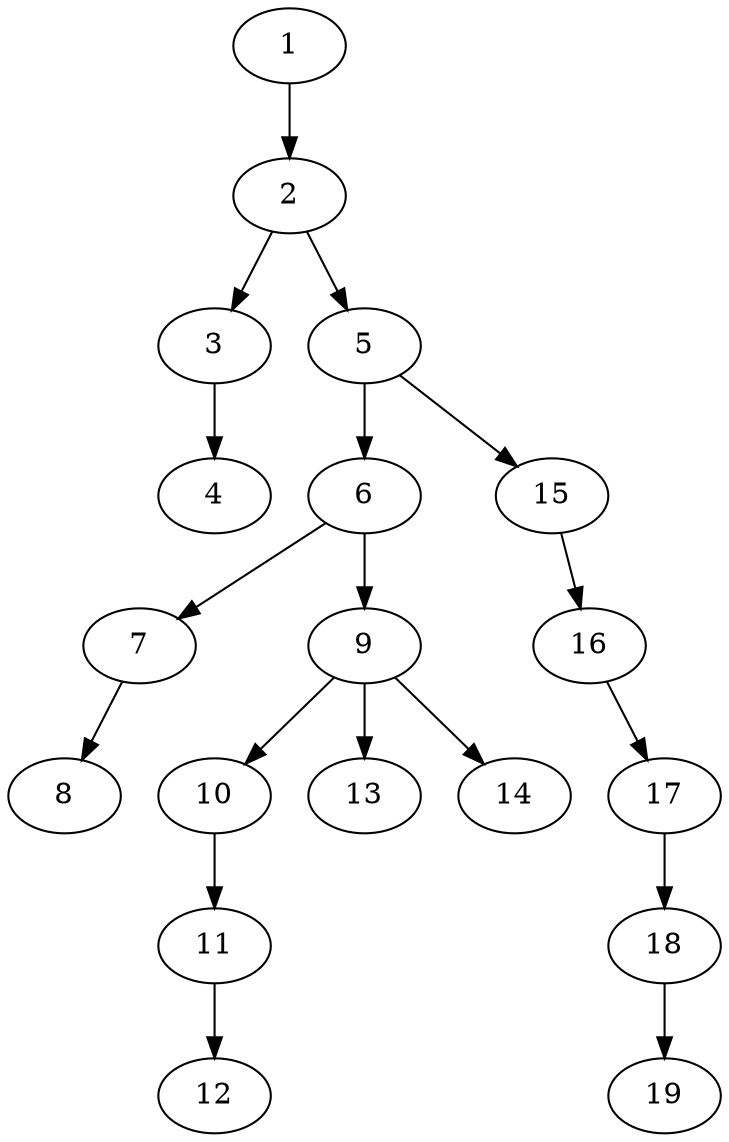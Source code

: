 strict digraph "" {
	1 -> 2;
	2 -> 3;
	2 -> 5;
	3 -> 4;
	5 -> 6;
	5 -> 15;
	6 -> 7;
	6 -> 9;
	7 -> 8;
	9 -> 10;
	9 -> 13;
	9 -> 14;
	10 -> 11;
	11 -> 12;
	15 -> 16;
	16 -> 17;
	17 -> 18;
	18 -> 19;
}
